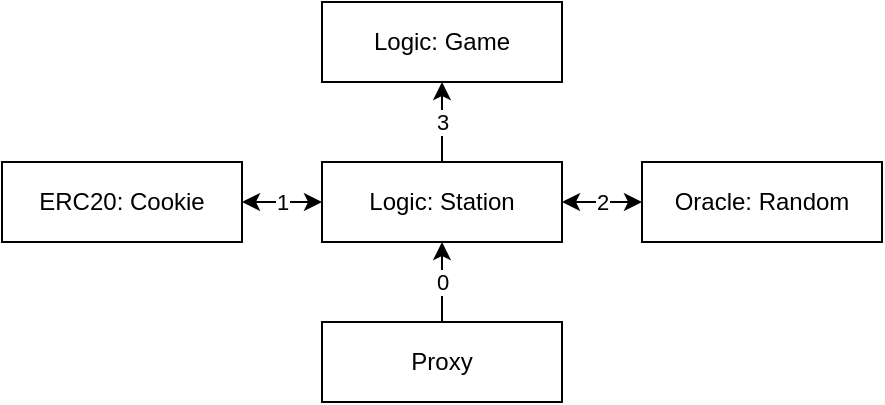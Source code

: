 <mxfile version="24.7.8">
  <diagram id="3cFQ9Y0VJxpYQzrEPY2X" name="Overview">
    <mxGraphModel dx="984" dy="747" grid="1" gridSize="10" guides="1" tooltips="1" connect="1" arrows="1" fold="1" page="1" pageScale="1" pageWidth="827" pageHeight="1169" math="0" shadow="0">
      <root>
        <mxCell id="0" />
        <mxCell id="1" parent="0" />
        <mxCell id="_VIjRaBYLu4TXCm6gSEv-1" value="ERC20: Cookie" style="rounded=0;whiteSpace=wrap;html=1;" vertex="1" parent="1">
          <mxGeometry x="280" y="280" width="120" height="40" as="geometry" />
        </mxCell>
        <mxCell id="_VIjRaBYLu4TXCm6gSEv-2" value="Logic: Game" style="rounded=0;whiteSpace=wrap;html=1;" vertex="1" parent="1">
          <mxGeometry x="440" y="200" width="120" height="40" as="geometry" />
        </mxCell>
        <mxCell id="_VIjRaBYLu4TXCm6gSEv-6" value="0" style="edgeStyle=orthogonalEdgeStyle;rounded=0;orthogonalLoop=1;jettySize=auto;html=1;" edge="1" parent="1" source="_VIjRaBYLu4TXCm6gSEv-3" target="_VIjRaBYLu4TXCm6gSEv-5">
          <mxGeometry relative="1" as="geometry" />
        </mxCell>
        <mxCell id="_VIjRaBYLu4TXCm6gSEv-3" value="Proxy" style="rounded=0;whiteSpace=wrap;html=1;" vertex="1" parent="1">
          <mxGeometry x="440" y="360" width="120" height="40" as="geometry" />
        </mxCell>
        <mxCell id="_VIjRaBYLu4TXCm6gSEv-7" value="3" style="edgeStyle=orthogonalEdgeStyle;rounded=0;orthogonalLoop=1;jettySize=auto;html=1;entryX=0.5;entryY=1;entryDx=0;entryDy=0;" edge="1" parent="1" source="_VIjRaBYLu4TXCm6gSEv-5" target="_VIjRaBYLu4TXCm6gSEv-2">
          <mxGeometry relative="1" as="geometry" />
        </mxCell>
        <mxCell id="_VIjRaBYLu4TXCm6gSEv-8" value="1" style="edgeStyle=orthogonalEdgeStyle;rounded=0;orthogonalLoop=1;jettySize=auto;html=1;entryX=1;entryY=0.5;entryDx=0;entryDy=0;strokeColor=default;startArrow=classic;startFill=1;" edge="1" parent="1" source="_VIjRaBYLu4TXCm6gSEv-5" target="_VIjRaBYLu4TXCm6gSEv-1">
          <mxGeometry relative="1" as="geometry" />
        </mxCell>
        <mxCell id="_VIjRaBYLu4TXCm6gSEv-10" value="2" style="edgeStyle=orthogonalEdgeStyle;rounded=0;orthogonalLoop=1;jettySize=auto;html=1;exitX=1;exitY=0.5;exitDx=0;exitDy=0;entryX=0;entryY=0.5;entryDx=0;entryDy=0;startArrow=classic;startFill=1;" edge="1" parent="1" source="_VIjRaBYLu4TXCm6gSEv-5" target="_VIjRaBYLu4TXCm6gSEv-9">
          <mxGeometry relative="1" as="geometry" />
        </mxCell>
        <mxCell id="_VIjRaBYLu4TXCm6gSEv-5" value="Logic: Station" style="rounded=0;whiteSpace=wrap;html=1;" vertex="1" parent="1">
          <mxGeometry x="440" y="280" width="120" height="40" as="geometry" />
        </mxCell>
        <mxCell id="_VIjRaBYLu4TXCm6gSEv-9" value="Oracle: Random" style="rounded=0;whiteSpace=wrap;html=1;" vertex="1" parent="1">
          <mxGeometry x="600" y="280" width="120" height="40" as="geometry" />
        </mxCell>
      </root>
    </mxGraphModel>
  </diagram>
</mxfile>
